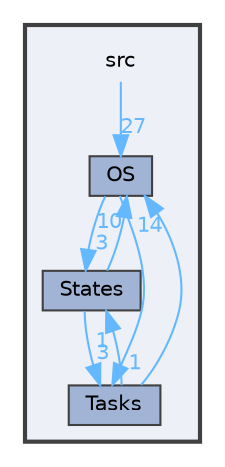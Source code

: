 digraph "src"
{
 // LATEX_PDF_SIZE
  bgcolor="transparent";
  edge [fontname=Helvetica,fontsize=10,labelfontname=Helvetica,labelfontsize=10];
  node [fontname=Helvetica,fontsize=10,shape=box,height=0.2,width=0.4];
  compound=true
  subgraph clusterdir_68267d1309a1af8e8297ef4c3efbcdba {
    graph [ bgcolor="#edf0f7", pencolor="grey25", label="", fontname=Helvetica,fontsize=10 style="filled,bold", URL="dir_68267d1309a1af8e8297ef4c3efbcdba.html",tooltip=""]
    dir_68267d1309a1af8e8297ef4c3efbcdba [shape=plaintext, label="src"];
  dir_54f5ad4811a0c3ecf9d1d7b037b5d3a4 [label="OS", fillcolor="#a2b4d6", color="grey25", style="filled", URL="dir_54f5ad4811a0c3ecf9d1d7b037b5d3a4.html",tooltip=""];
  dir_418f1c0c7a7af3f93e93ef60c934c206 [label="States", fillcolor="#a2b4d6", color="grey25", style="filled", URL="dir_418f1c0c7a7af3f93e93ef60c934c206.html",tooltip=""];
  dir_15942c16c93f90974604cc5d8cedb2cd [label="Tasks", fillcolor="#a2b4d6", color="grey25", style="filled", URL="dir_15942c16c93f90974604cc5d8cedb2cd.html",tooltip=""];
  }
  dir_68267d1309a1af8e8297ef4c3efbcdba->dir_54f5ad4811a0c3ecf9d1d7b037b5d3a4 [headlabel="27", labeldistance=1.5 headhref="dir_000004_000003.html" href="dir_000004_000003.html" color="steelblue1" fontcolor="steelblue1"];
  dir_54f5ad4811a0c3ecf9d1d7b037b5d3a4->dir_418f1c0c7a7af3f93e93ef60c934c206 [headlabel="3", labeldistance=1.5 headhref="dir_000003_000008.html" href="dir_000003_000008.html" color="steelblue1" fontcolor="steelblue1"];
  dir_54f5ad4811a0c3ecf9d1d7b037b5d3a4->dir_15942c16c93f90974604cc5d8cedb2cd [headlabel="1", labeldistance=1.5 headhref="dir_000003_000009.html" href="dir_000003_000009.html" color="steelblue1" fontcolor="steelblue1"];
  dir_418f1c0c7a7af3f93e93ef60c934c206->dir_15942c16c93f90974604cc5d8cedb2cd [headlabel="3", labeldistance=1.5 headhref="dir_000008_000009.html" href="dir_000008_000009.html" color="steelblue1" fontcolor="steelblue1"];
  dir_418f1c0c7a7af3f93e93ef60c934c206->dir_54f5ad4811a0c3ecf9d1d7b037b5d3a4 [headlabel="10", labeldistance=1.5 headhref="dir_000008_000003.html" href="dir_000008_000003.html" color="steelblue1" fontcolor="steelblue1"];
  dir_15942c16c93f90974604cc5d8cedb2cd->dir_418f1c0c7a7af3f93e93ef60c934c206 [headlabel="1", labeldistance=1.5 headhref="dir_000009_000008.html" href="dir_000009_000008.html" color="steelblue1" fontcolor="steelblue1"];
  dir_15942c16c93f90974604cc5d8cedb2cd->dir_54f5ad4811a0c3ecf9d1d7b037b5d3a4 [headlabel="14", labeldistance=1.5 headhref="dir_000009_000003.html" href="dir_000009_000003.html" color="steelblue1" fontcolor="steelblue1"];
}
